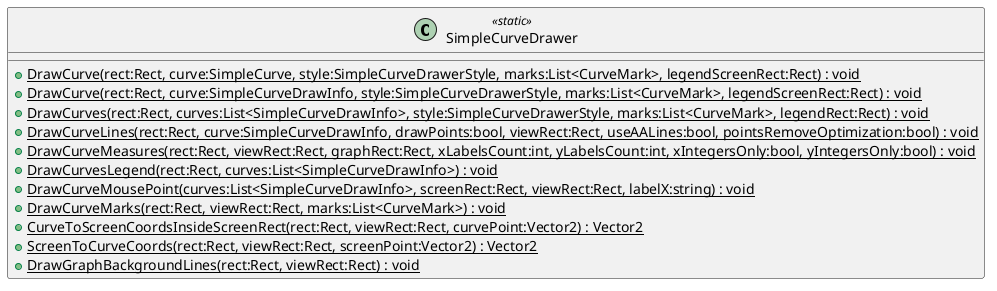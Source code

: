 @startuml
class SimpleCurveDrawer <<static>> {
    + {static} DrawCurve(rect:Rect, curve:SimpleCurve, style:SimpleCurveDrawerStyle, marks:List<CurveMark>, legendScreenRect:Rect) : void
    + {static} DrawCurve(rect:Rect, curve:SimpleCurveDrawInfo, style:SimpleCurveDrawerStyle, marks:List<CurveMark>, legendScreenRect:Rect) : void
    + {static} DrawCurves(rect:Rect, curves:List<SimpleCurveDrawInfo>, style:SimpleCurveDrawerStyle, marks:List<CurveMark>, legendRect:Rect) : void
    + {static} DrawCurveLines(rect:Rect, curve:SimpleCurveDrawInfo, drawPoints:bool, viewRect:Rect, useAALines:bool, pointsRemoveOptimization:bool) : void
    + {static} DrawCurveMeasures(rect:Rect, viewRect:Rect, graphRect:Rect, xLabelsCount:int, yLabelsCount:int, xIntegersOnly:bool, yIntegersOnly:bool) : void
    + {static} DrawCurvesLegend(rect:Rect, curves:List<SimpleCurveDrawInfo>) : void
    + {static} DrawCurveMousePoint(curves:List<SimpleCurveDrawInfo>, screenRect:Rect, viewRect:Rect, labelX:string) : void
    + {static} DrawCurveMarks(rect:Rect, viewRect:Rect, marks:List<CurveMark>) : void
    + {static} CurveToScreenCoordsInsideScreenRect(rect:Rect, viewRect:Rect, curvePoint:Vector2) : Vector2
    + {static} ScreenToCurveCoords(rect:Rect, viewRect:Rect, screenPoint:Vector2) : Vector2
    + {static} DrawGraphBackgroundLines(rect:Rect, viewRect:Rect) : void
}
@enduml
